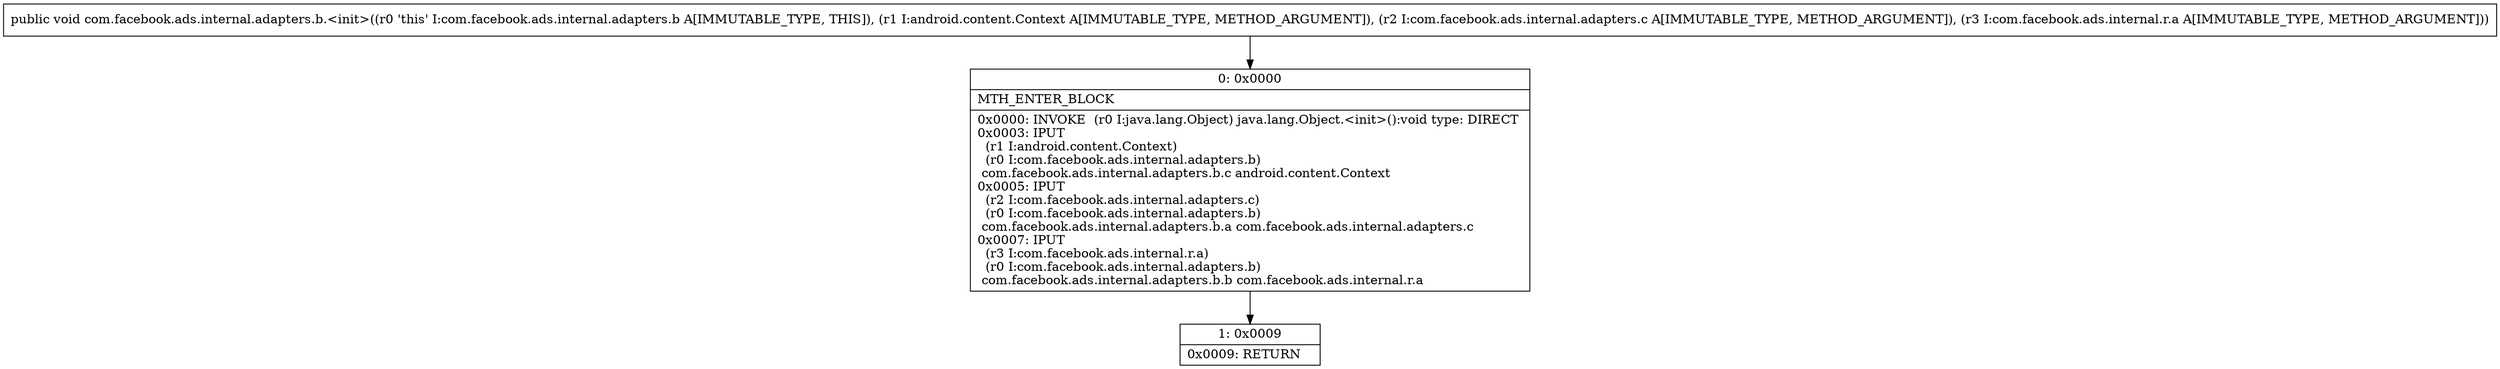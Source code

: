 digraph "CFG forcom.facebook.ads.internal.adapters.b.\<init\>(Landroid\/content\/Context;Lcom\/facebook\/ads\/internal\/adapters\/c;Lcom\/facebook\/ads\/internal\/r\/a;)V" {
Node_0 [shape=record,label="{0\:\ 0x0000|MTH_ENTER_BLOCK\l|0x0000: INVOKE  (r0 I:java.lang.Object) java.lang.Object.\<init\>():void type: DIRECT \l0x0003: IPUT  \l  (r1 I:android.content.Context)\l  (r0 I:com.facebook.ads.internal.adapters.b)\l com.facebook.ads.internal.adapters.b.c android.content.Context \l0x0005: IPUT  \l  (r2 I:com.facebook.ads.internal.adapters.c)\l  (r0 I:com.facebook.ads.internal.adapters.b)\l com.facebook.ads.internal.adapters.b.a com.facebook.ads.internal.adapters.c \l0x0007: IPUT  \l  (r3 I:com.facebook.ads.internal.r.a)\l  (r0 I:com.facebook.ads.internal.adapters.b)\l com.facebook.ads.internal.adapters.b.b com.facebook.ads.internal.r.a \l}"];
Node_1 [shape=record,label="{1\:\ 0x0009|0x0009: RETURN   \l}"];
MethodNode[shape=record,label="{public void com.facebook.ads.internal.adapters.b.\<init\>((r0 'this' I:com.facebook.ads.internal.adapters.b A[IMMUTABLE_TYPE, THIS]), (r1 I:android.content.Context A[IMMUTABLE_TYPE, METHOD_ARGUMENT]), (r2 I:com.facebook.ads.internal.adapters.c A[IMMUTABLE_TYPE, METHOD_ARGUMENT]), (r3 I:com.facebook.ads.internal.r.a A[IMMUTABLE_TYPE, METHOD_ARGUMENT])) }"];
MethodNode -> Node_0;
Node_0 -> Node_1;
}

